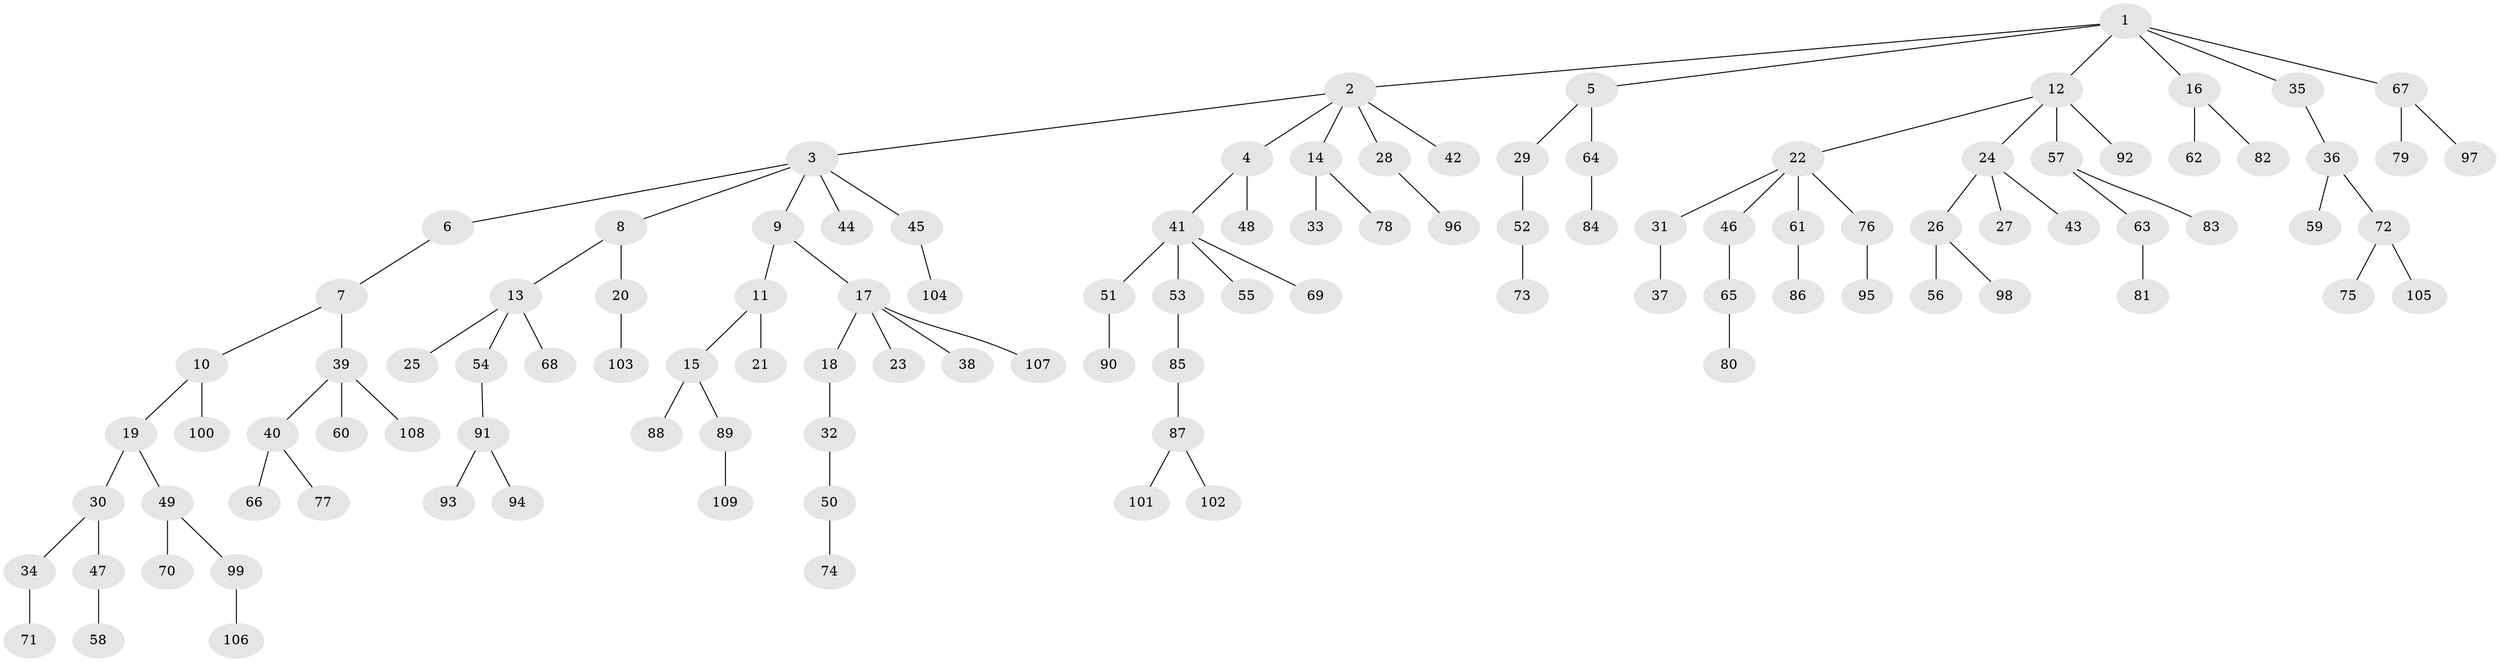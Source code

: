 // Generated by graph-tools (version 1.1) at 2025/11/02/27/25 16:11:25]
// undirected, 109 vertices, 108 edges
graph export_dot {
graph [start="1"]
  node [color=gray90,style=filled];
  1;
  2;
  3;
  4;
  5;
  6;
  7;
  8;
  9;
  10;
  11;
  12;
  13;
  14;
  15;
  16;
  17;
  18;
  19;
  20;
  21;
  22;
  23;
  24;
  25;
  26;
  27;
  28;
  29;
  30;
  31;
  32;
  33;
  34;
  35;
  36;
  37;
  38;
  39;
  40;
  41;
  42;
  43;
  44;
  45;
  46;
  47;
  48;
  49;
  50;
  51;
  52;
  53;
  54;
  55;
  56;
  57;
  58;
  59;
  60;
  61;
  62;
  63;
  64;
  65;
  66;
  67;
  68;
  69;
  70;
  71;
  72;
  73;
  74;
  75;
  76;
  77;
  78;
  79;
  80;
  81;
  82;
  83;
  84;
  85;
  86;
  87;
  88;
  89;
  90;
  91;
  92;
  93;
  94;
  95;
  96;
  97;
  98;
  99;
  100;
  101;
  102;
  103;
  104;
  105;
  106;
  107;
  108;
  109;
  1 -- 2;
  1 -- 5;
  1 -- 12;
  1 -- 16;
  1 -- 35;
  1 -- 67;
  2 -- 3;
  2 -- 4;
  2 -- 14;
  2 -- 28;
  2 -- 42;
  3 -- 6;
  3 -- 8;
  3 -- 9;
  3 -- 44;
  3 -- 45;
  4 -- 41;
  4 -- 48;
  5 -- 29;
  5 -- 64;
  6 -- 7;
  7 -- 10;
  7 -- 39;
  8 -- 13;
  8 -- 20;
  9 -- 11;
  9 -- 17;
  10 -- 19;
  10 -- 100;
  11 -- 15;
  11 -- 21;
  12 -- 22;
  12 -- 24;
  12 -- 57;
  12 -- 92;
  13 -- 25;
  13 -- 54;
  13 -- 68;
  14 -- 33;
  14 -- 78;
  15 -- 88;
  15 -- 89;
  16 -- 62;
  16 -- 82;
  17 -- 18;
  17 -- 23;
  17 -- 38;
  17 -- 107;
  18 -- 32;
  19 -- 30;
  19 -- 49;
  20 -- 103;
  22 -- 31;
  22 -- 46;
  22 -- 61;
  22 -- 76;
  24 -- 26;
  24 -- 27;
  24 -- 43;
  26 -- 56;
  26 -- 98;
  28 -- 96;
  29 -- 52;
  30 -- 34;
  30 -- 47;
  31 -- 37;
  32 -- 50;
  34 -- 71;
  35 -- 36;
  36 -- 59;
  36 -- 72;
  39 -- 40;
  39 -- 60;
  39 -- 108;
  40 -- 66;
  40 -- 77;
  41 -- 51;
  41 -- 53;
  41 -- 55;
  41 -- 69;
  45 -- 104;
  46 -- 65;
  47 -- 58;
  49 -- 70;
  49 -- 99;
  50 -- 74;
  51 -- 90;
  52 -- 73;
  53 -- 85;
  54 -- 91;
  57 -- 63;
  57 -- 83;
  61 -- 86;
  63 -- 81;
  64 -- 84;
  65 -- 80;
  67 -- 79;
  67 -- 97;
  72 -- 75;
  72 -- 105;
  76 -- 95;
  85 -- 87;
  87 -- 101;
  87 -- 102;
  89 -- 109;
  91 -- 93;
  91 -- 94;
  99 -- 106;
}
